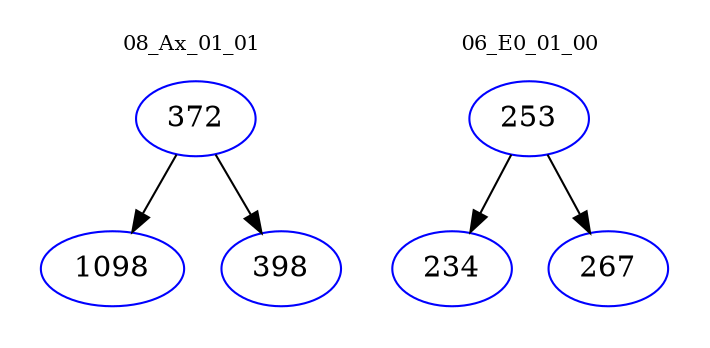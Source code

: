 digraph{
subgraph cluster_0 {
color = white
label = "08_Ax_01_01";
fontsize=10;
T0_372 [label="372", color="blue"]
T0_372 -> T0_1098 [color="black"]
T0_1098 [label="1098", color="blue"]
T0_372 -> T0_398 [color="black"]
T0_398 [label="398", color="blue"]
}
subgraph cluster_1 {
color = white
label = "06_E0_01_00";
fontsize=10;
T1_253 [label="253", color="blue"]
T1_253 -> T1_234 [color="black"]
T1_234 [label="234", color="blue"]
T1_253 -> T1_267 [color="black"]
T1_267 [label="267", color="blue"]
}
}
